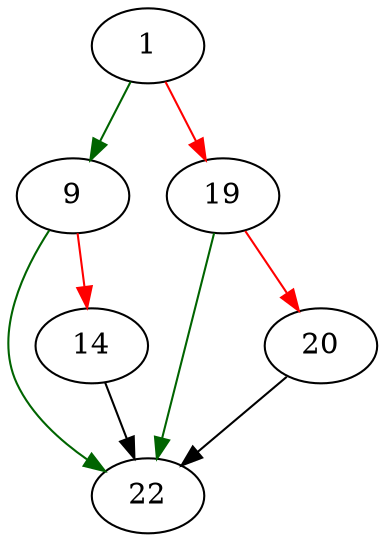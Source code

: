 strict digraph "close_stream" {
	// Node definitions.
	1 [entry=true];
	9;
	19;
	22;
	14;
	20;

	// Edge definitions.
	1 -> 9 [
		color=darkgreen
		cond=true
	];
	1 -> 19 [
		color=red
		cond=false
	];
	9 -> 22 [
		color=darkgreen
		cond=true
	];
	9 -> 14 [
		color=red
		cond=false
	];
	19 -> 22 [
		color=darkgreen
		cond=true
	];
	19 -> 20 [
		color=red
		cond=false
	];
	14 -> 22;
	20 -> 22;
}